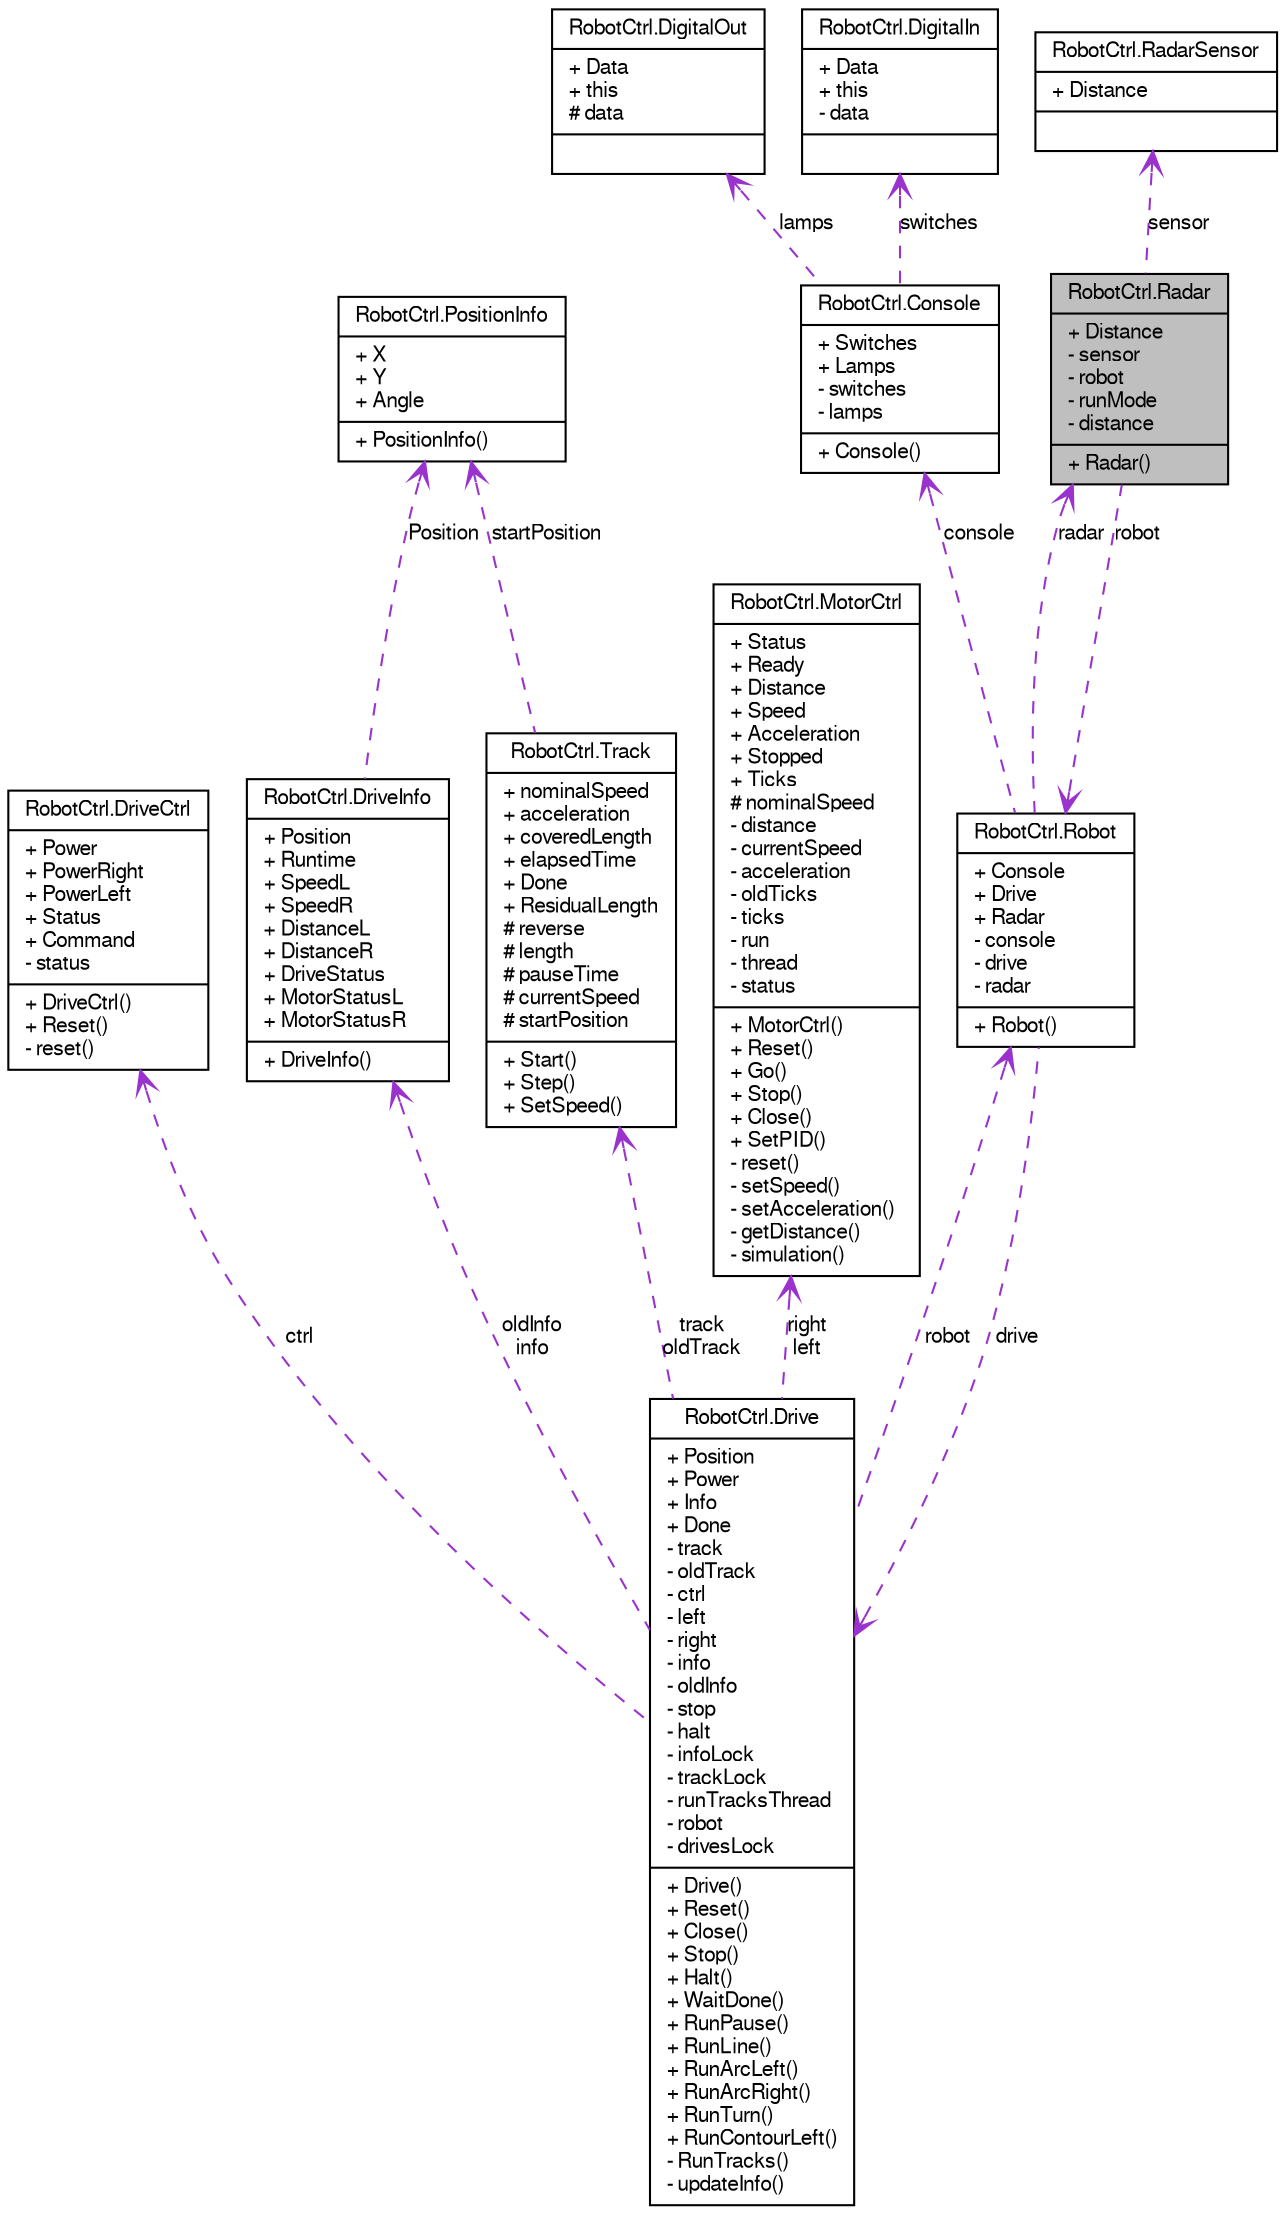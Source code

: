 digraph G
{
  edge [fontname="FreeSans",fontsize="10",labelfontname="FreeSans",labelfontsize="10"];
  node [fontname="FreeSans",fontsize="10",shape=record];
  Node1 [label="{RobotCtrl.Radar\n|+ Distance\l- sensor\l- robot\l- runMode\l- distance\l|+ Radar()\l}",height=0.2,width=0.4,color="black", fillcolor="grey75", style="filled" fontcolor="black"];
  Node2 -> Node1 [dir=back,color="darkorchid3",fontsize="10",style="dashed",label="sensor",arrowtail="open"];
  Node2 [label="{RobotCtrl.RadarSensor\n|+ Distance\l|}",height=0.2,width=0.4,color="black", fillcolor="white", style="filled",URL="$class_robot_ctrl_1_1_radar_sensor.html"];
  Node3 -> Node1 [dir=back,color="darkorchid3",fontsize="10",style="dashed",label="robot",arrowtail="open"];
  Node3 [label="{RobotCtrl.Robot\n|+ Console\l+ Drive\l+ Radar\l- console\l- drive\l- radar\l|+ Robot()\l}",height=0.2,width=0.4,color="black", fillcolor="white", style="filled",URL="$class_robot_ctrl_1_1_robot.html"];
  Node1 -> Node3 [dir=back,color="darkorchid3",fontsize="10",style="dashed",label="radar",arrowtail="open"];
  Node4 -> Node3 [dir=back,color="darkorchid3",fontsize="10",style="dashed",label="drive",arrowtail="open"];
  Node4 [label="{RobotCtrl.Drive\n|+ Position\l+ Power\l+ Info\l+ Done\l- track\l- oldTrack\l- ctrl\l- left\l- right\l- info\l- oldInfo\l- stop\l- halt\l- infoLock\l- trackLock\l- runTracksThread\l- robot\l- drivesLock\l|+ Drive()\l+ Reset()\l+ Close()\l+ Stop()\l+ Halt()\l+ WaitDone()\l+ RunPause()\l+ RunLine()\l+ RunArcLeft()\l+ RunArcRight()\l+ RunTurn()\l+ RunContourLeft()\l- RunTracks()\l- updateInfo()\l}",height=0.2,width=0.4,color="black", fillcolor="white", style="filled",URL="$class_robot_ctrl_1_1_drive.html"];
  Node5 -> Node4 [dir=back,color="darkorchid3",fontsize="10",style="dashed",label="ctrl",arrowtail="open"];
  Node5 [label="{RobotCtrl.DriveCtrl\n|+ Power\l+ PowerRight\l+ PowerLeft\l+ Status\l+ Command\l- status\l|+ DriveCtrl()\l+ Reset()\l- reset()\l}",height=0.2,width=0.4,color="black", fillcolor="white", style="filled",URL="$class_robot_ctrl_1_1_drive_ctrl.html"];
  Node6 -> Node4 [dir=back,color="darkorchid3",fontsize="10",style="dashed",label="oldInfo\ninfo",arrowtail="open"];
  Node6 [label="{RobotCtrl.DriveInfo\n|+ Position\l+ Runtime\l+ SpeedL\l+ SpeedR\l+ DistanceL\l+ DistanceR\l+ DriveStatus\l+ MotorStatusL\l+ MotorStatusR\l|+ DriveInfo()\l}",height=0.2,width=0.4,color="black", fillcolor="white", style="filled",URL="$struct_robot_ctrl_1_1_drive_info.html"];
  Node7 -> Node6 [dir=back,color="darkorchid3",fontsize="10",style="dashed",label="Position",arrowtail="open"];
  Node7 [label="{RobotCtrl.PositionInfo\n|+ X\l+ Y\l+ Angle\l|+ PositionInfo()\l}",height=0.2,width=0.4,color="black", fillcolor="white", style="filled",URL="$struct_robot_ctrl_1_1_position_info.html"];
  Node8 -> Node4 [dir=back,color="darkorchid3",fontsize="10",style="dashed",label="track\noldTrack",arrowtail="open"];
  Node8 [label="{RobotCtrl.Track\n|+ nominalSpeed\l+ acceleration\l+ coveredLength\l+ elapsedTime\l+ Done\l+ ResidualLength\l# reverse\l# length\l# pauseTime\l# currentSpeed\l# startPosition\l|+ Start()\l+ Step()\l+ SetSpeed()\l}",height=0.2,width=0.4,color="black", fillcolor="white", style="filled",URL="$class_robot_ctrl_1_1_track.html"];
  Node7 -> Node8 [dir=back,color="darkorchid3",fontsize="10",style="dashed",label="startPosition",arrowtail="open"];
  Node9 -> Node4 [dir=back,color="darkorchid3",fontsize="10",style="dashed",label="right\nleft",arrowtail="open"];
  Node9 [label="{RobotCtrl.MotorCtrl\n|+ Status\l+ Ready\l+ Distance\l+ Speed\l+ Acceleration\l+ Stopped\l+ Ticks\l# nominalSpeed\l- distance\l- currentSpeed\l- acceleration\l- oldTicks\l- ticks\l- run\l- thread\l- status\l|+ MotorCtrl()\l+ Reset()\l+ Go()\l+ Stop()\l+ Close()\l+ SetPID()\l- reset()\l- setSpeed()\l- setAcceleration()\l- getDistance()\l- simulation()\l}",height=0.2,width=0.4,color="black", fillcolor="white", style="filled",URL="$class_robot_ctrl_1_1_motor_ctrl.html"];
  Node3 -> Node4 [dir=back,color="darkorchid3",fontsize="10",style="dashed",label="robot",arrowtail="open"];
  Node10 -> Node3 [dir=back,color="darkorchid3",fontsize="10",style="dashed",label="console",arrowtail="open"];
  Node10 [label="{RobotCtrl.Console\n|+ Switches\l+ Lamps\l- switches\l- lamps\l|+ Console()\l}",height=0.2,width=0.4,color="black", fillcolor="white", style="filled",URL="$class_robot_ctrl_1_1_console.html"];
  Node11 -> Node10 [dir=back,color="darkorchid3",fontsize="10",style="dashed",label="lamps",arrowtail="open"];
  Node11 [label="{RobotCtrl.DigitalOut\n|+ Data\l+ this\l# data\l|}",height=0.2,width=0.4,color="black", fillcolor="white", style="filled",URL="$class_robot_ctrl_1_1_digital_out.html"];
  Node12 -> Node10 [dir=back,color="darkorchid3",fontsize="10",style="dashed",label="switches",arrowtail="open"];
  Node12 [label="{RobotCtrl.DigitalIn\n|+ Data\l+ this\l- data\l|}",height=0.2,width=0.4,color="black", fillcolor="white", style="filled",URL="$class_robot_ctrl_1_1_digital_in.html"];
}
